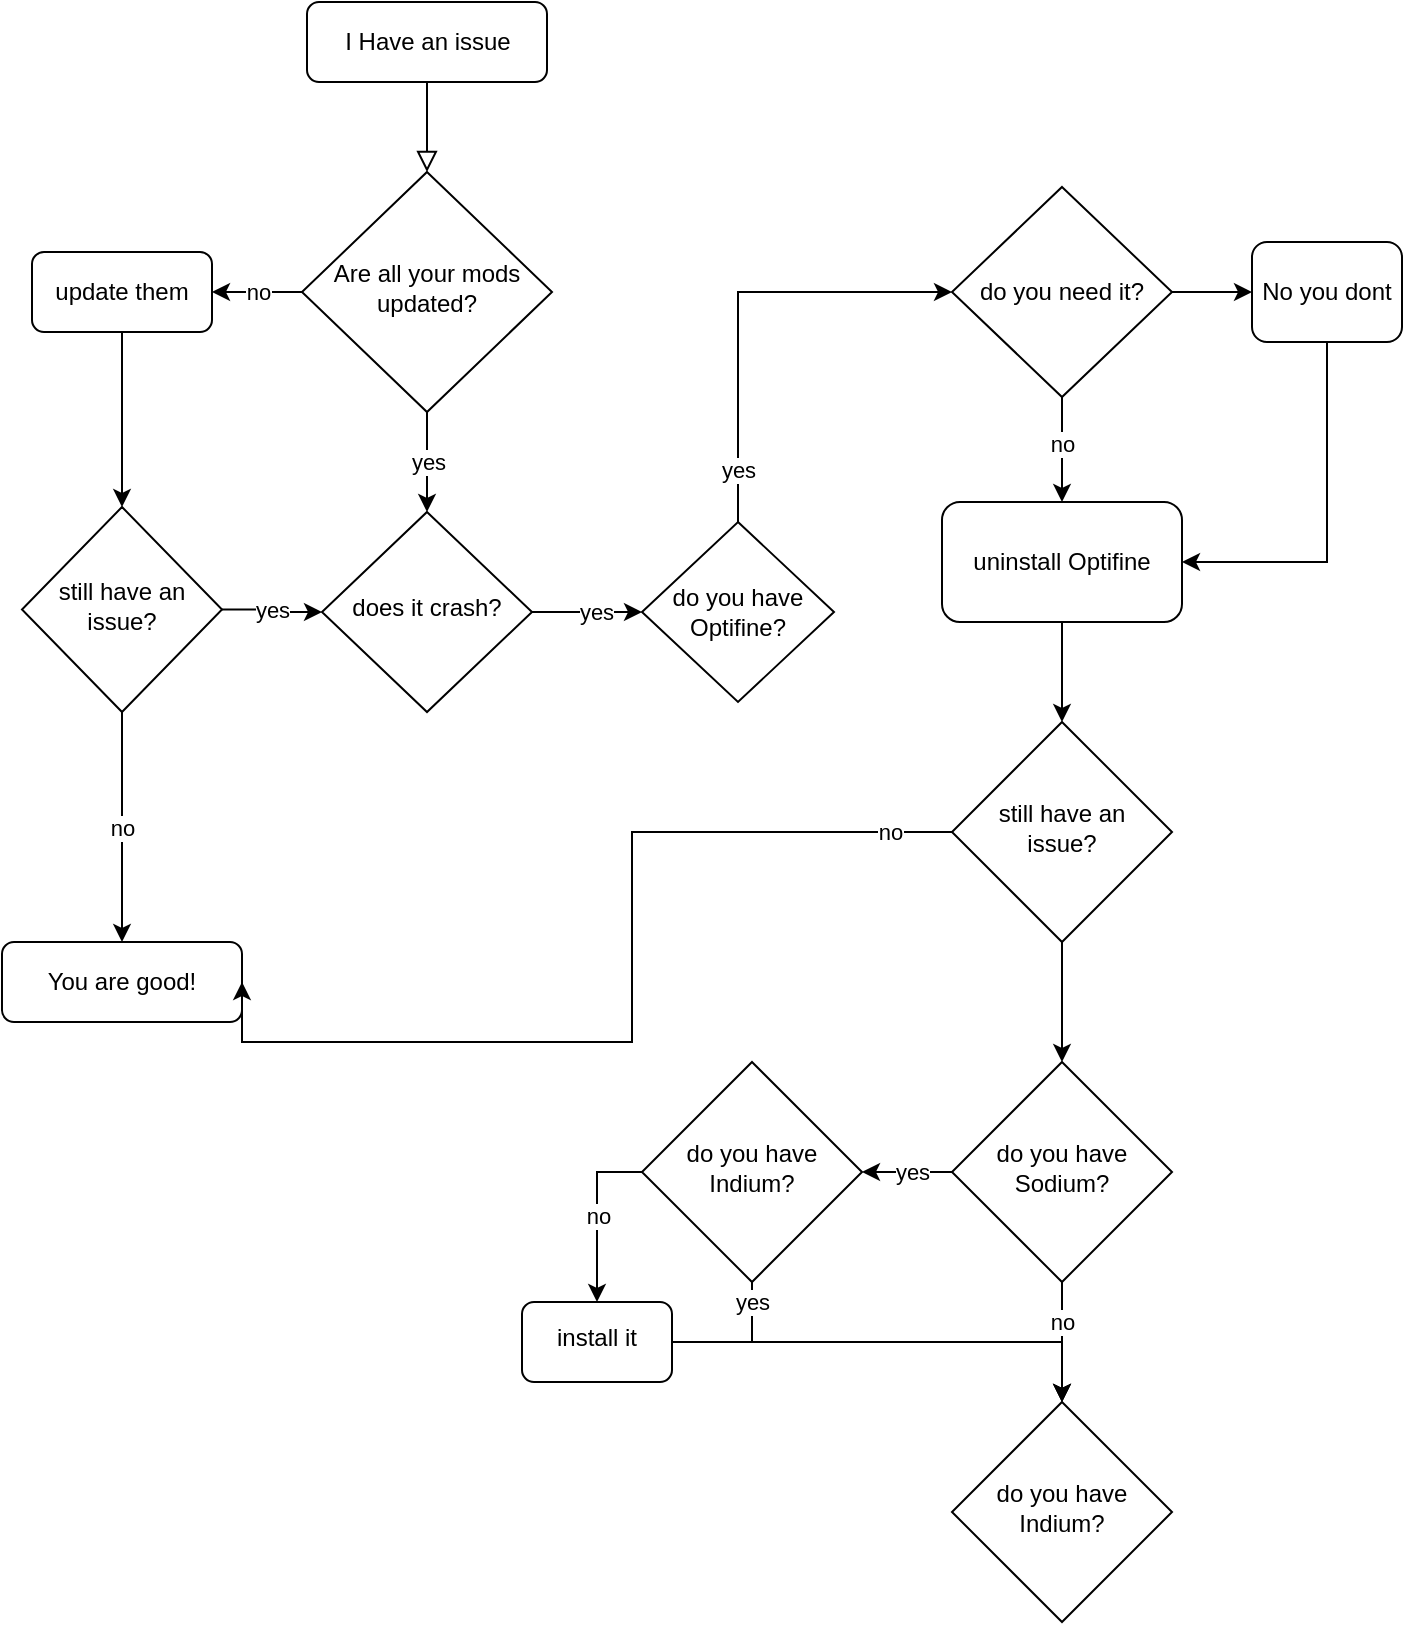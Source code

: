 <mxfile version="21.6.8" type="github">
  <diagram id="C5RBs43oDa-KdzZeNtuy" name="Page-1">
    <mxGraphModel dx="875" dy="483" grid="1" gridSize="10" guides="1" tooltips="1" connect="1" arrows="1" fold="1" page="1" pageScale="1" pageWidth="827" pageHeight="1169" math="0" shadow="0">
      <root>
        <mxCell id="WIyWlLk6GJQsqaUBKTNV-0" />
        <mxCell id="WIyWlLk6GJQsqaUBKTNV-1" parent="WIyWlLk6GJQsqaUBKTNV-0" />
        <mxCell id="WIyWlLk6GJQsqaUBKTNV-2" value="" style="rounded=0;html=1;jettySize=auto;orthogonalLoop=1;fontSize=11;endArrow=block;endFill=0;endSize=8;strokeWidth=1;shadow=0;labelBackgroundColor=none;edgeStyle=orthogonalEdgeStyle;" parent="WIyWlLk6GJQsqaUBKTNV-1" source="WIyWlLk6GJQsqaUBKTNV-3" target="WIyWlLk6GJQsqaUBKTNV-6" edge="1">
          <mxGeometry relative="1" as="geometry" />
        </mxCell>
        <mxCell id="WIyWlLk6GJQsqaUBKTNV-3" value="I Have an issue" style="rounded=1;whiteSpace=wrap;html=1;fontSize=12;glass=0;strokeWidth=1;shadow=0;" parent="WIyWlLk6GJQsqaUBKTNV-1" vertex="1">
          <mxGeometry x="167.5" y="80" width="120" height="40" as="geometry" />
        </mxCell>
        <mxCell id="VwTX3nOfph4eVQ38K2cx-6" value="no" style="edgeStyle=orthogonalEdgeStyle;rounded=0;orthogonalLoop=1;jettySize=auto;html=1;" edge="1" parent="WIyWlLk6GJQsqaUBKTNV-1" source="WIyWlLk6GJQsqaUBKTNV-6" target="VwTX3nOfph4eVQ38K2cx-5">
          <mxGeometry relative="1" as="geometry">
            <mxPoint as="offset" />
          </mxGeometry>
        </mxCell>
        <mxCell id="VwTX3nOfph4eVQ38K2cx-51" value="yes" style="edgeStyle=orthogonalEdgeStyle;rounded=0;orthogonalLoop=1;jettySize=auto;html=1;" edge="1" parent="WIyWlLk6GJQsqaUBKTNV-1" source="WIyWlLk6GJQsqaUBKTNV-6" target="VwTX3nOfph4eVQ38K2cx-50">
          <mxGeometry relative="1" as="geometry" />
        </mxCell>
        <mxCell id="WIyWlLk6GJQsqaUBKTNV-6" value="Are all your mods updated?" style="rhombus;whiteSpace=wrap;html=1;shadow=0;fontFamily=Helvetica;fontSize=12;align=center;strokeWidth=1;spacing=6;spacingTop=-4;" parent="WIyWlLk6GJQsqaUBKTNV-1" vertex="1">
          <mxGeometry x="165" y="165" width="125" height="120" as="geometry" />
        </mxCell>
        <mxCell id="VwTX3nOfph4eVQ38K2cx-48" value="no" style="edgeStyle=orthogonalEdgeStyle;rounded=0;orthogonalLoop=1;jettySize=auto;html=1;exitX=0.5;exitY=1;exitDx=0;exitDy=0;entryX=0.5;entryY=0;entryDx=0;entryDy=0;" edge="1" parent="WIyWlLk6GJQsqaUBKTNV-1" source="WIyWlLk6GJQsqaUBKTNV-10" target="WIyWlLk6GJQsqaUBKTNV-11">
          <mxGeometry relative="1" as="geometry" />
        </mxCell>
        <mxCell id="VwTX3nOfph4eVQ38K2cx-54" value="yes" style="edgeStyle=orthogonalEdgeStyle;rounded=0;orthogonalLoop=1;jettySize=auto;html=1;" edge="1" parent="WIyWlLk6GJQsqaUBKTNV-1" source="WIyWlLk6GJQsqaUBKTNV-10" target="VwTX3nOfph4eVQ38K2cx-50">
          <mxGeometry relative="1" as="geometry" />
        </mxCell>
        <mxCell id="WIyWlLk6GJQsqaUBKTNV-10" value="still have an issue?" style="rhombus;whiteSpace=wrap;html=1;shadow=0;fontFamily=Helvetica;fontSize=12;align=center;strokeWidth=1;spacing=6;spacingTop=-4;" parent="WIyWlLk6GJQsqaUBKTNV-1" vertex="1">
          <mxGeometry x="25" y="332.5" width="100" height="102.5" as="geometry" />
        </mxCell>
        <mxCell id="WIyWlLk6GJQsqaUBKTNV-11" value="You are good!" style="rounded=1;whiteSpace=wrap;html=1;fontSize=12;glass=0;strokeWidth=1;shadow=0;" parent="WIyWlLk6GJQsqaUBKTNV-1" vertex="1">
          <mxGeometry x="15" y="550" width="120" height="40" as="geometry" />
        </mxCell>
        <mxCell id="VwTX3nOfph4eVQ38K2cx-16" value="no" style="edgeStyle=orthogonalEdgeStyle;rounded=0;orthogonalLoop=1;jettySize=auto;html=1;" edge="1" parent="WIyWlLk6GJQsqaUBKTNV-1" source="VwTX3nOfph4eVQ38K2cx-0" target="VwTX3nOfph4eVQ38K2cx-15">
          <mxGeometry x="-0.143" relative="1" as="geometry">
            <mxPoint y="1" as="offset" />
          </mxGeometry>
        </mxCell>
        <mxCell id="VwTX3nOfph4eVQ38K2cx-20" value="" style="edgeStyle=orthogonalEdgeStyle;rounded=0;orthogonalLoop=1;jettySize=auto;html=1;" edge="1" parent="WIyWlLk6GJQsqaUBKTNV-1" source="VwTX3nOfph4eVQ38K2cx-0" target="VwTX3nOfph4eVQ38K2cx-19">
          <mxGeometry relative="1" as="geometry" />
        </mxCell>
        <mxCell id="VwTX3nOfph4eVQ38K2cx-0" value="do you need it?" style="rhombus;whiteSpace=wrap;html=1;" vertex="1" parent="WIyWlLk6GJQsqaUBKTNV-1">
          <mxGeometry x="490" y="172.5" width="110" height="105" as="geometry" />
        </mxCell>
        <mxCell id="VwTX3nOfph4eVQ38K2cx-10" value="" style="edgeStyle=orthogonalEdgeStyle;rounded=0;orthogonalLoop=1;jettySize=auto;html=1;" edge="1" parent="WIyWlLk6GJQsqaUBKTNV-1" source="VwTX3nOfph4eVQ38K2cx-5" target="WIyWlLk6GJQsqaUBKTNV-10">
          <mxGeometry relative="1" as="geometry" />
        </mxCell>
        <mxCell id="VwTX3nOfph4eVQ38K2cx-5" value="update them" style="rounded=1;whiteSpace=wrap;html=1;fontSize=12;glass=0;strokeWidth=1;shadow=0;" vertex="1" parent="WIyWlLk6GJQsqaUBKTNV-1">
          <mxGeometry x="30" y="205" width="90" height="40" as="geometry" />
        </mxCell>
        <mxCell id="VwTX3nOfph4eVQ38K2cx-59" value="yes" style="edgeStyle=orthogonalEdgeStyle;rounded=0;orthogonalLoop=1;jettySize=auto;html=1;exitX=0.5;exitY=0;exitDx=0;exitDy=0;entryX=0;entryY=0.5;entryDx=0;entryDy=0;" edge="1" parent="WIyWlLk6GJQsqaUBKTNV-1" source="VwTX3nOfph4eVQ38K2cx-11" target="VwTX3nOfph4eVQ38K2cx-0">
          <mxGeometry x="-0.767" relative="1" as="geometry">
            <mxPoint as="offset" />
          </mxGeometry>
        </mxCell>
        <mxCell id="VwTX3nOfph4eVQ38K2cx-11" value="do you have Optifine?" style="rhombus;whiteSpace=wrap;html=1;" vertex="1" parent="WIyWlLk6GJQsqaUBKTNV-1">
          <mxGeometry x="335" y="340" width="96" height="90" as="geometry" />
        </mxCell>
        <mxCell id="VwTX3nOfph4eVQ38K2cx-26" value="" style="edgeStyle=orthogonalEdgeStyle;rounded=0;orthogonalLoop=1;jettySize=auto;html=1;" edge="1" parent="WIyWlLk6GJQsqaUBKTNV-1" source="VwTX3nOfph4eVQ38K2cx-15" target="VwTX3nOfph4eVQ38K2cx-25">
          <mxGeometry relative="1" as="geometry" />
        </mxCell>
        <mxCell id="VwTX3nOfph4eVQ38K2cx-15" value="uninstall Optifine" style="rounded=1;whiteSpace=wrap;html=1;" vertex="1" parent="WIyWlLk6GJQsqaUBKTNV-1">
          <mxGeometry x="485" y="330" width="120" height="60" as="geometry" />
        </mxCell>
        <mxCell id="VwTX3nOfph4eVQ38K2cx-22" style="edgeStyle=orthogonalEdgeStyle;rounded=0;orthogonalLoop=1;jettySize=auto;html=1;exitX=0.5;exitY=1;exitDx=0;exitDy=0;entryX=1;entryY=0.5;entryDx=0;entryDy=0;" edge="1" parent="WIyWlLk6GJQsqaUBKTNV-1" source="VwTX3nOfph4eVQ38K2cx-19" target="VwTX3nOfph4eVQ38K2cx-15">
          <mxGeometry relative="1" as="geometry" />
        </mxCell>
        <mxCell id="VwTX3nOfph4eVQ38K2cx-19" value="No you dont" style="rounded=1;whiteSpace=wrap;html=1;" vertex="1" parent="WIyWlLk6GJQsqaUBKTNV-1">
          <mxGeometry x="640" y="200" width="75" height="50" as="geometry" />
        </mxCell>
        <mxCell id="VwTX3nOfph4eVQ38K2cx-28" value="no" style="edgeStyle=orthogonalEdgeStyle;rounded=0;orthogonalLoop=1;jettySize=auto;html=1;exitX=0;exitY=0.5;exitDx=0;exitDy=0;entryX=1;entryY=0.5;entryDx=0;entryDy=0;" edge="1" parent="WIyWlLk6GJQsqaUBKTNV-1" source="VwTX3nOfph4eVQ38K2cx-25" target="WIyWlLk6GJQsqaUBKTNV-11">
          <mxGeometry x="-0.873" relative="1" as="geometry">
            <Array as="points">
              <mxPoint x="330" y="495" />
              <mxPoint x="330" y="600" />
            </Array>
            <mxPoint as="offset" />
          </mxGeometry>
        </mxCell>
        <mxCell id="VwTX3nOfph4eVQ38K2cx-33" value="" style="edgeStyle=orthogonalEdgeStyle;rounded=0;orthogonalLoop=1;jettySize=auto;html=1;" edge="1" parent="WIyWlLk6GJQsqaUBKTNV-1" source="VwTX3nOfph4eVQ38K2cx-25" target="VwTX3nOfph4eVQ38K2cx-32">
          <mxGeometry relative="1" as="geometry" />
        </mxCell>
        <mxCell id="VwTX3nOfph4eVQ38K2cx-25" value="still have an issue?" style="rhombus;whiteSpace=wrap;html=1;shadow=0;fontFamily=Helvetica;fontSize=12;align=center;strokeWidth=1;spacing=6;spacingTop=-4;" vertex="1" parent="WIyWlLk6GJQsqaUBKTNV-1">
          <mxGeometry x="490" y="440" width="110" height="110" as="geometry" />
        </mxCell>
        <mxCell id="VwTX3nOfph4eVQ38K2cx-36" value="yes" style="edgeStyle=orthogonalEdgeStyle;rounded=0;orthogonalLoop=1;jettySize=auto;html=1;" edge="1" parent="WIyWlLk6GJQsqaUBKTNV-1" source="VwTX3nOfph4eVQ38K2cx-32" target="VwTX3nOfph4eVQ38K2cx-34">
          <mxGeometry x="-0.111" relative="1" as="geometry">
            <mxPoint as="offset" />
          </mxGeometry>
        </mxCell>
        <mxCell id="VwTX3nOfph4eVQ38K2cx-43" value="no" style="edgeStyle=orthogonalEdgeStyle;rounded=0;orthogonalLoop=1;jettySize=auto;html=1;" edge="1" parent="WIyWlLk6GJQsqaUBKTNV-1" source="VwTX3nOfph4eVQ38K2cx-32" target="VwTX3nOfph4eVQ38K2cx-41">
          <mxGeometry x="-0.333" relative="1" as="geometry">
            <mxPoint as="offset" />
          </mxGeometry>
        </mxCell>
        <mxCell id="VwTX3nOfph4eVQ38K2cx-32" value="do you have Sodium?" style="rhombus;whiteSpace=wrap;html=1;shadow=0;fontFamily=Helvetica;fontSize=12;align=center;strokeWidth=1;spacing=6;spacingTop=-4;" vertex="1" parent="WIyWlLk6GJQsqaUBKTNV-1">
          <mxGeometry x="490" y="610" width="110" height="110" as="geometry" />
        </mxCell>
        <mxCell id="VwTX3nOfph4eVQ38K2cx-42" value="yes" style="edgeStyle=orthogonalEdgeStyle;rounded=0;orthogonalLoop=1;jettySize=auto;html=1;" edge="1" parent="WIyWlLk6GJQsqaUBKTNV-1" source="VwTX3nOfph4eVQ38K2cx-34" target="VwTX3nOfph4eVQ38K2cx-41">
          <mxGeometry x="-0.907" relative="1" as="geometry">
            <Array as="points">
              <mxPoint x="390" y="750" />
              <mxPoint x="545" y="750" />
            </Array>
            <mxPoint as="offset" />
          </mxGeometry>
        </mxCell>
        <mxCell id="VwTX3nOfph4eVQ38K2cx-44" value="no" style="edgeStyle=orthogonalEdgeStyle;rounded=0;orthogonalLoop=1;jettySize=auto;html=1;exitX=0;exitY=0.5;exitDx=0;exitDy=0;entryX=0.5;entryY=0;entryDx=0;entryDy=0;" edge="1" parent="WIyWlLk6GJQsqaUBKTNV-1" source="VwTX3nOfph4eVQ38K2cx-34" target="VwTX3nOfph4eVQ38K2cx-37">
          <mxGeometry relative="1" as="geometry" />
        </mxCell>
        <mxCell id="VwTX3nOfph4eVQ38K2cx-34" value="do you have Indium?" style="rhombus;whiteSpace=wrap;html=1;shadow=0;fontFamily=Helvetica;fontSize=12;align=center;strokeWidth=1;spacing=6;spacingTop=-4;" vertex="1" parent="WIyWlLk6GJQsqaUBKTNV-1">
          <mxGeometry x="335" y="610" width="110" height="110" as="geometry" />
        </mxCell>
        <mxCell id="VwTX3nOfph4eVQ38K2cx-47" style="edgeStyle=orthogonalEdgeStyle;rounded=0;orthogonalLoop=1;jettySize=auto;html=1;exitX=1;exitY=0.5;exitDx=0;exitDy=0;entryX=0.5;entryY=0;entryDx=0;entryDy=0;" edge="1" parent="WIyWlLk6GJQsqaUBKTNV-1" source="VwTX3nOfph4eVQ38K2cx-37" target="VwTX3nOfph4eVQ38K2cx-41">
          <mxGeometry relative="1" as="geometry" />
        </mxCell>
        <mxCell id="VwTX3nOfph4eVQ38K2cx-37" value="install it" style="rounded=1;whiteSpace=wrap;html=1;shadow=0;strokeWidth=1;spacing=6;spacingTop=-4;" vertex="1" parent="WIyWlLk6GJQsqaUBKTNV-1">
          <mxGeometry x="275" y="730" width="75" height="40" as="geometry" />
        </mxCell>
        <mxCell id="VwTX3nOfph4eVQ38K2cx-41" value="do you have Indium?" style="rhombus;whiteSpace=wrap;html=1;shadow=0;fontFamily=Helvetica;fontSize=12;align=center;strokeWidth=1;spacing=6;spacingTop=-4;" vertex="1" parent="WIyWlLk6GJQsqaUBKTNV-1">
          <mxGeometry x="490" y="780" width="110" height="110" as="geometry" />
        </mxCell>
        <mxCell id="VwTX3nOfph4eVQ38K2cx-58" value="yes" style="edgeStyle=orthogonalEdgeStyle;rounded=0;orthogonalLoop=1;jettySize=auto;html=1;" edge="1" parent="WIyWlLk6GJQsqaUBKTNV-1" source="VwTX3nOfph4eVQ38K2cx-50" target="VwTX3nOfph4eVQ38K2cx-11">
          <mxGeometry x="0.143" relative="1" as="geometry">
            <mxPoint as="offset" />
          </mxGeometry>
        </mxCell>
        <mxCell id="VwTX3nOfph4eVQ38K2cx-50" value="does it crash?" style="rhombus;whiteSpace=wrap;html=1;shadow=0;fontFamily=Helvetica;fontSize=12;align=center;strokeWidth=1;spacing=6;spacingTop=-4;" vertex="1" parent="WIyWlLk6GJQsqaUBKTNV-1">
          <mxGeometry x="175" y="335" width="105" height="100" as="geometry" />
        </mxCell>
      </root>
    </mxGraphModel>
  </diagram>
</mxfile>
